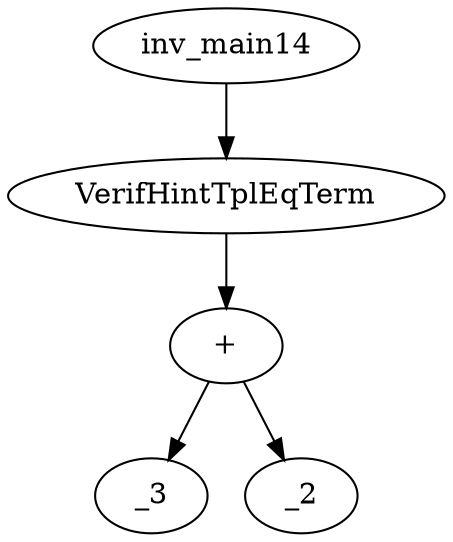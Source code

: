 digraph dag {
0 [label="inv_main14"];
1 [label="VerifHintTplEqTerm"];
2 [label="+"];
3 [label="_3"];
4 [label="_2"];
0->1
1->2
2->4
2 -> 3
}
